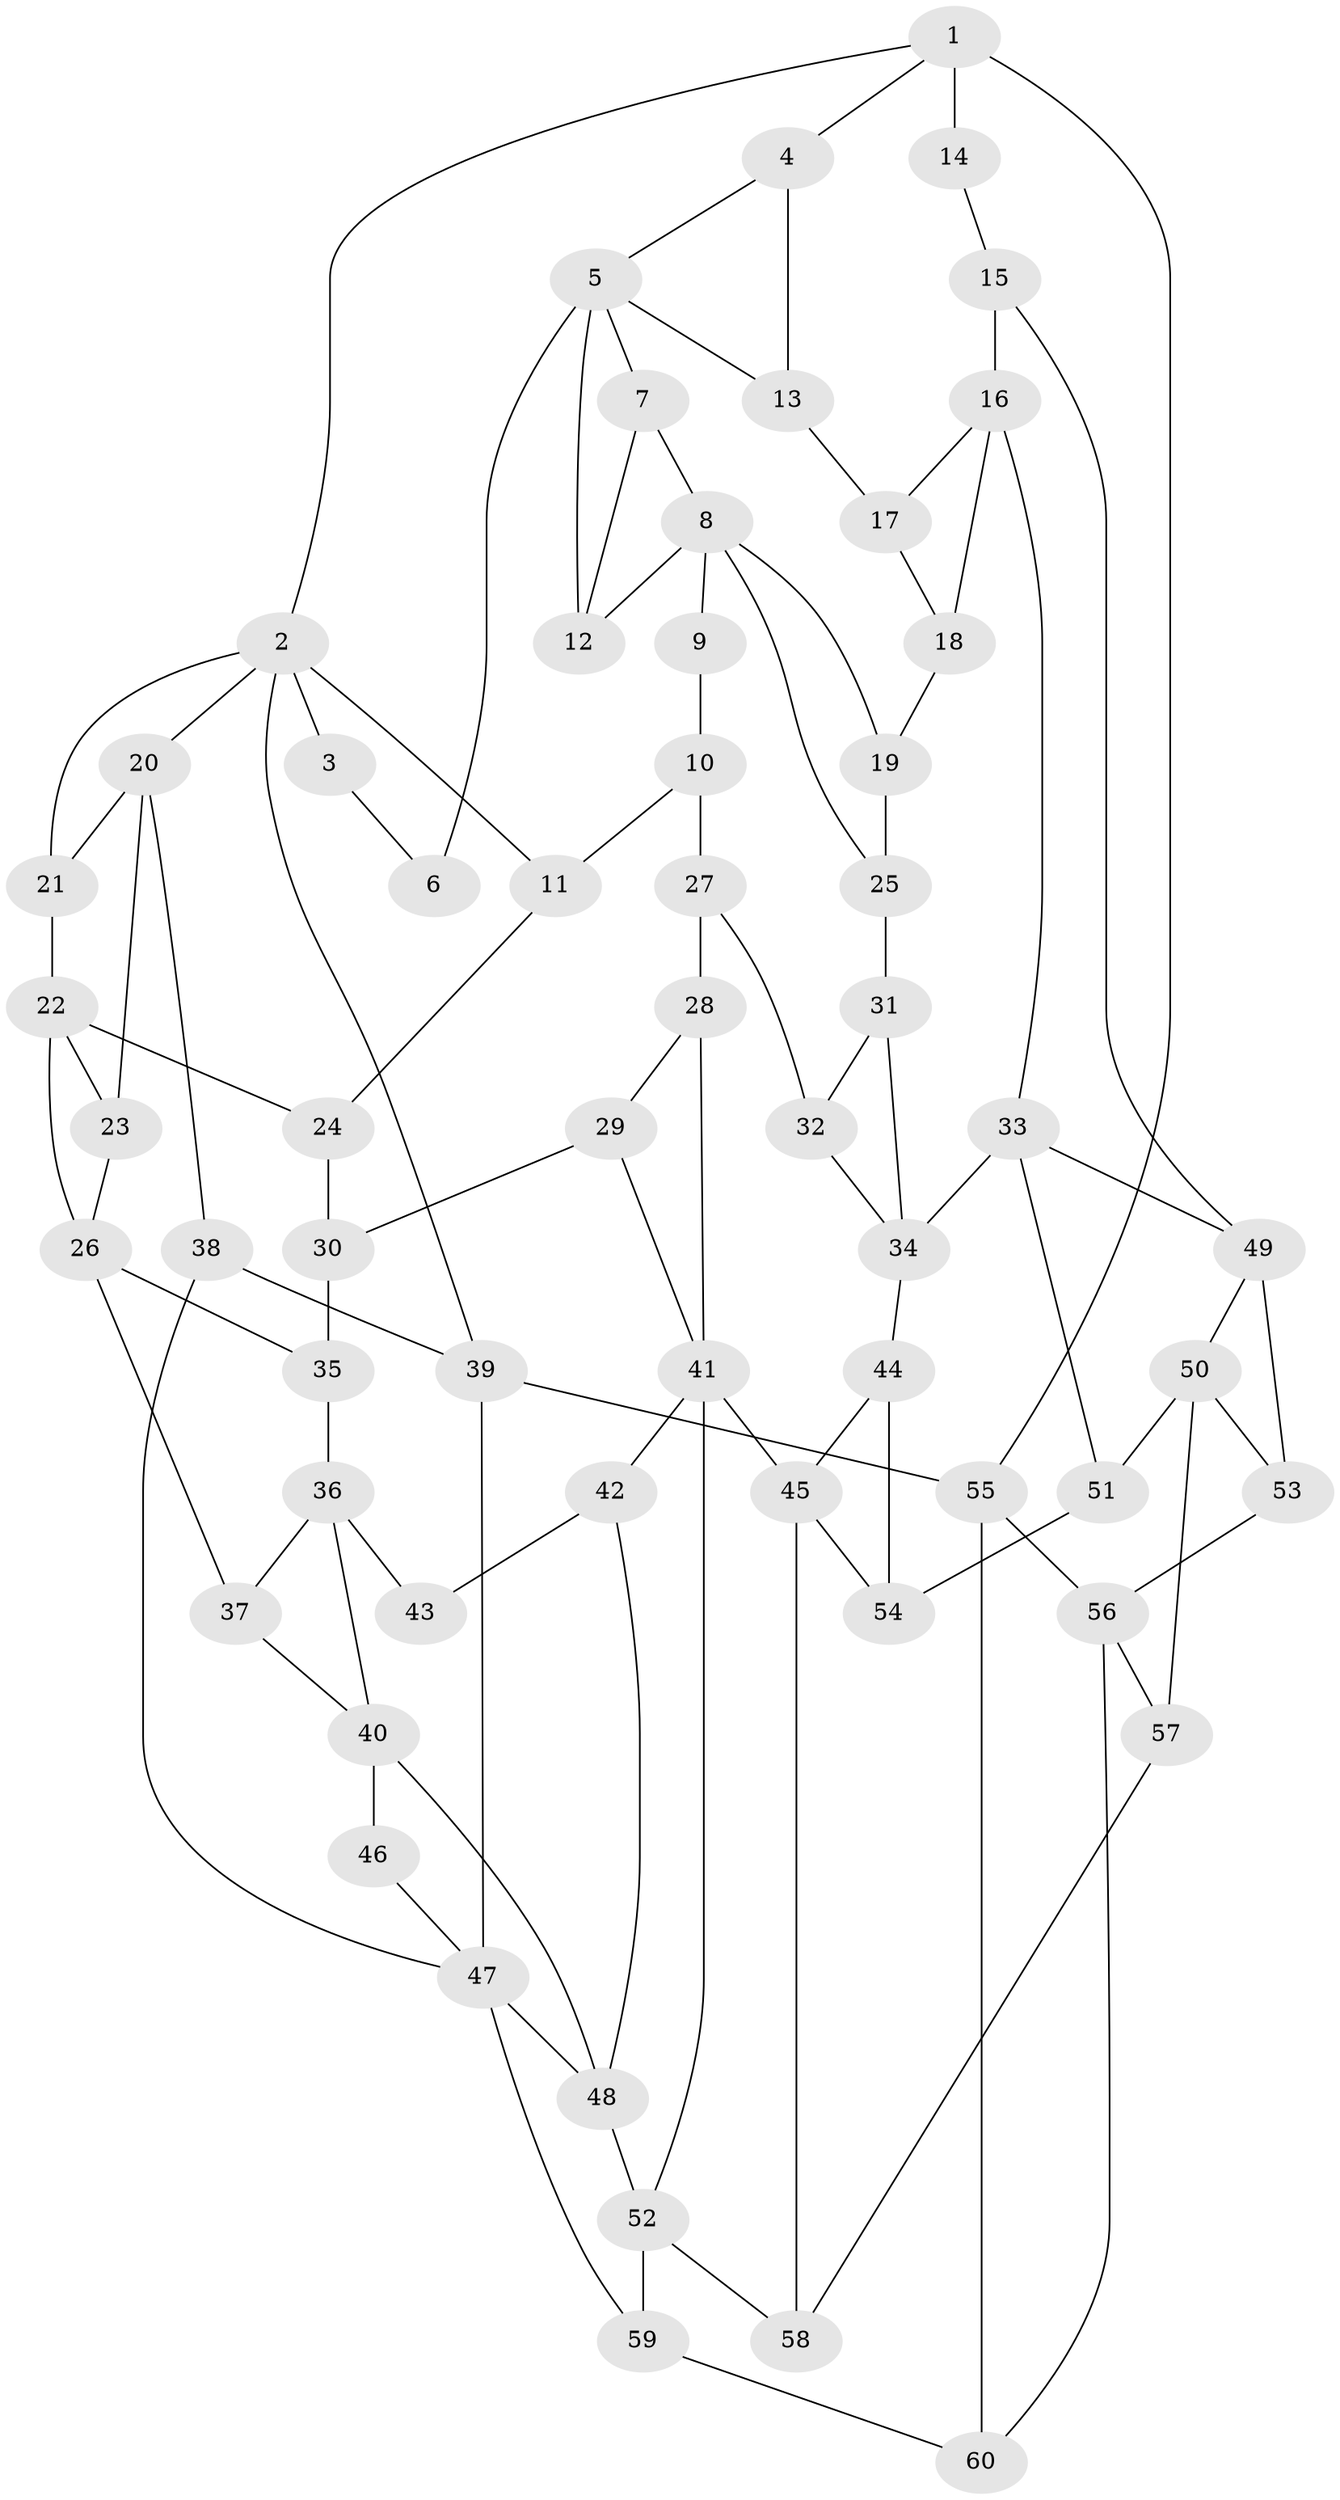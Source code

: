 // original degree distribution, {3: 0.01680672268907563, 6: 0.20168067226890757, 5: 0.5546218487394958, 4: 0.226890756302521}
// Generated by graph-tools (version 1.1) at 2025/54/03/04/25 22:54:42]
// undirected, 60 vertices, 101 edges
graph export_dot {
  node [color=gray90,style=filled];
  1;
  2;
  3;
  4;
  5;
  6;
  7;
  8;
  9;
  10;
  11;
  12;
  13;
  14;
  15;
  16;
  17;
  18;
  19;
  20;
  21;
  22;
  23;
  24;
  25;
  26;
  27;
  28;
  29;
  30;
  31;
  32;
  33;
  34;
  35;
  36;
  37;
  38;
  39;
  40;
  41;
  42;
  43;
  44;
  45;
  46;
  47;
  48;
  49;
  50;
  51;
  52;
  53;
  54;
  55;
  56;
  57;
  58;
  59;
  60;
  1 -- 2 [weight=1.0];
  1 -- 4 [weight=1.0];
  1 -- 14 [weight=2.0];
  1 -- 55 [weight=1.0];
  2 -- 3 [weight=1.0];
  2 -- 11 [weight=1.0];
  2 -- 20 [weight=1.0];
  2 -- 21 [weight=1.0];
  2 -- 39 [weight=1.0];
  3 -- 6 [weight=1.0];
  4 -- 5 [weight=1.0];
  4 -- 13 [weight=1.0];
  5 -- 6 [weight=2.0];
  5 -- 7 [weight=1.0];
  5 -- 12 [weight=1.0];
  5 -- 13 [weight=1.0];
  7 -- 8 [weight=1.0];
  7 -- 12 [weight=1.0];
  8 -- 9 [weight=2.0];
  8 -- 12 [weight=1.0];
  8 -- 19 [weight=1.0];
  8 -- 25 [weight=1.0];
  9 -- 10 [weight=1.0];
  10 -- 11 [weight=1.0];
  10 -- 27 [weight=1.0];
  11 -- 24 [weight=1.0];
  13 -- 17 [weight=1.0];
  14 -- 15 [weight=1.0];
  15 -- 16 [weight=1.0];
  15 -- 49 [weight=1.0];
  16 -- 17 [weight=1.0];
  16 -- 18 [weight=1.0];
  16 -- 33 [weight=2.0];
  17 -- 18 [weight=1.0];
  18 -- 19 [weight=1.0];
  19 -- 25 [weight=1.0];
  20 -- 21 [weight=2.0];
  20 -- 23 [weight=2.0];
  20 -- 38 [weight=1.0];
  21 -- 22 [weight=1.0];
  22 -- 23 [weight=1.0];
  22 -- 24 [weight=1.0];
  22 -- 26 [weight=1.0];
  23 -- 26 [weight=2.0];
  24 -- 30 [weight=1.0];
  25 -- 31 [weight=1.0];
  26 -- 35 [weight=1.0];
  26 -- 37 [weight=1.0];
  27 -- 28 [weight=1.0];
  27 -- 32 [weight=1.0];
  28 -- 29 [weight=1.0];
  28 -- 41 [weight=1.0];
  29 -- 30 [weight=1.0];
  29 -- 41 [weight=1.0];
  30 -- 35 [weight=1.0];
  31 -- 32 [weight=1.0];
  31 -- 34 [weight=1.0];
  32 -- 34 [weight=1.0];
  33 -- 34 [weight=2.0];
  33 -- 49 [weight=1.0];
  33 -- 51 [weight=1.0];
  34 -- 44 [weight=1.0];
  35 -- 36 [weight=2.0];
  36 -- 37 [weight=1.0];
  36 -- 40 [weight=1.0];
  36 -- 43 [weight=2.0];
  37 -- 40 [weight=1.0];
  38 -- 39 [weight=1.0];
  38 -- 47 [weight=1.0];
  39 -- 47 [weight=1.0];
  39 -- 55 [weight=1.0];
  40 -- 46 [weight=2.0];
  40 -- 48 [weight=1.0];
  41 -- 42 [weight=1.0];
  41 -- 45 [weight=2.0];
  41 -- 52 [weight=1.0];
  42 -- 43 [weight=1.0];
  42 -- 48 [weight=1.0];
  44 -- 45 [weight=1.0];
  44 -- 54 [weight=1.0];
  45 -- 54 [weight=1.0];
  45 -- 58 [weight=2.0];
  46 -- 47 [weight=1.0];
  47 -- 48 [weight=1.0];
  47 -- 59 [weight=2.0];
  48 -- 52 [weight=1.0];
  49 -- 50 [weight=1.0];
  49 -- 53 [weight=2.0];
  50 -- 51 [weight=2.0];
  50 -- 53 [weight=1.0];
  50 -- 57 [weight=1.0];
  51 -- 54 [weight=1.0];
  52 -- 58 [weight=1.0];
  52 -- 59 [weight=2.0];
  53 -- 56 [weight=2.0];
  55 -- 56 [weight=1.0];
  55 -- 60 [weight=1.0];
  56 -- 57 [weight=2.0];
  56 -- 60 [weight=1.0];
  57 -- 58 [weight=1.0];
  59 -- 60 [weight=1.0];
}
